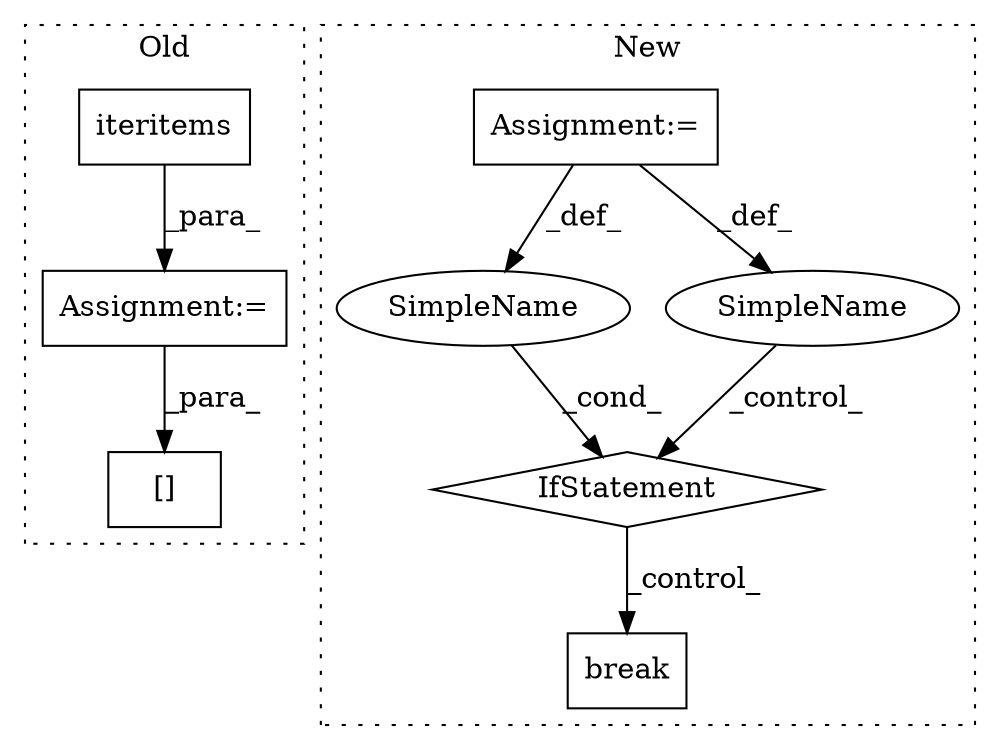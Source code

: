digraph G {
subgraph cluster0 {
1 [label="iteritems" a="32" s="1847" l="11" shape="box"];
4 [label="[]" a="2" s="2382,2406" l="17,1" shape="box"];
7 [label="Assignment:=" a="7" s="1736,1858" l="95,2" shape="box"];
label = "Old";
style="dotted";
}
subgraph cluster1 {
2 [label="break" a="10" s="2470" l="6" shape="box"];
3 [label="IfStatement" a="25" s="2348,2385" l="12,2" shape="diamond"];
5 [label="SimpleName" a="42" s="" l="" shape="ellipse"];
6 [label="SimpleName" a="42" s="2308" l="2" shape="ellipse"];
8 [label="Assignment:=" a="7" s="1832" l="1" shape="box"];
label = "New";
style="dotted";
}
1 -> 7 [label="_para_"];
3 -> 2 [label="_control_"];
5 -> 3 [label="_cond_"];
6 -> 3 [label="_control_"];
7 -> 4 [label="_para_"];
8 -> 6 [label="_def_"];
8 -> 5 [label="_def_"];
}
